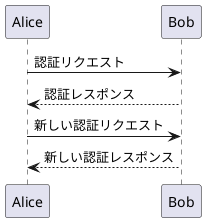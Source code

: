 @startuml
Alice -> Bob: 認証リクエスト
Bob --> Alice: 認証レスポンス

Alice -> Bob: 新しい認証リクエスト
Alice <-- Bob: 新しい認証レスポンス




@enduml